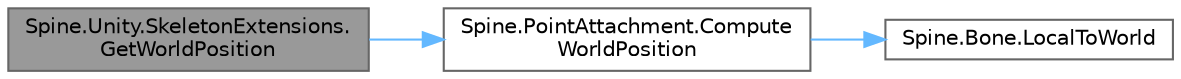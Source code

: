 digraph "Spine.Unity.SkeletonExtensions.GetWorldPosition"
{
 // LATEX_PDF_SIZE
  bgcolor="transparent";
  edge [fontname=Helvetica,fontsize=10,labelfontname=Helvetica,labelfontsize=10];
  node [fontname=Helvetica,fontsize=10,shape=box,height=0.2,width=0.4];
  rankdir="LR";
  Node1 [id="Node000001",label="Spine.Unity.SkeletonExtensions.\lGetWorldPosition",height=0.2,width=0.4,color="gray40", fillcolor="grey60", style="filled", fontcolor="black",tooltip="Gets the PointAttachment's Unity World position using its Spine GameObject Transform."];
  Node1 -> Node2 [id="edge1_Node000001_Node000002",color="steelblue1",style="solid",tooltip=" "];
  Node2 [id="Node000002",label="Spine.PointAttachment.Compute\lWorldPosition",height=0.2,width=0.4,color="grey40", fillcolor="white", style="filled",URL="$class_spine_1_1_point_attachment.html#af707129ef2f4326fa176b55c8944d2a4",tooltip=" "];
  Node2 -> Node3 [id="edge2_Node000002_Node000003",color="steelblue1",style="solid",tooltip=" "];
  Node3 [id="Node000003",label="Spine.Bone.LocalToWorld",height=0.2,width=0.4,color="grey40", fillcolor="white", style="filled",URL="$class_spine_1_1_bone.html#a42e6bcd5d837faec67110fe71087be3a",tooltip="Transforms a point from the bone's local coordinates to world coordinates."];
}
